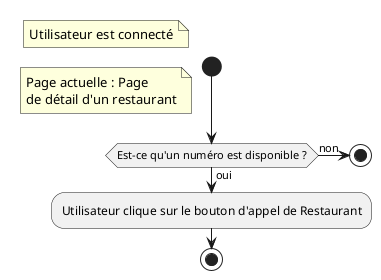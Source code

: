 @startuml
'https://plantuml.com/activity-diagram-beta

start
note : Utilisateur est connecté
note : Page actuelle : Page\nde détail d'un restaurant

if (Est-ce qu'un numéro est disponible ?) then (oui)
    :Utilisateur clique sur le bouton d'appel de Restaurant;
else (non)
    stop
endif

stop

@enduml
